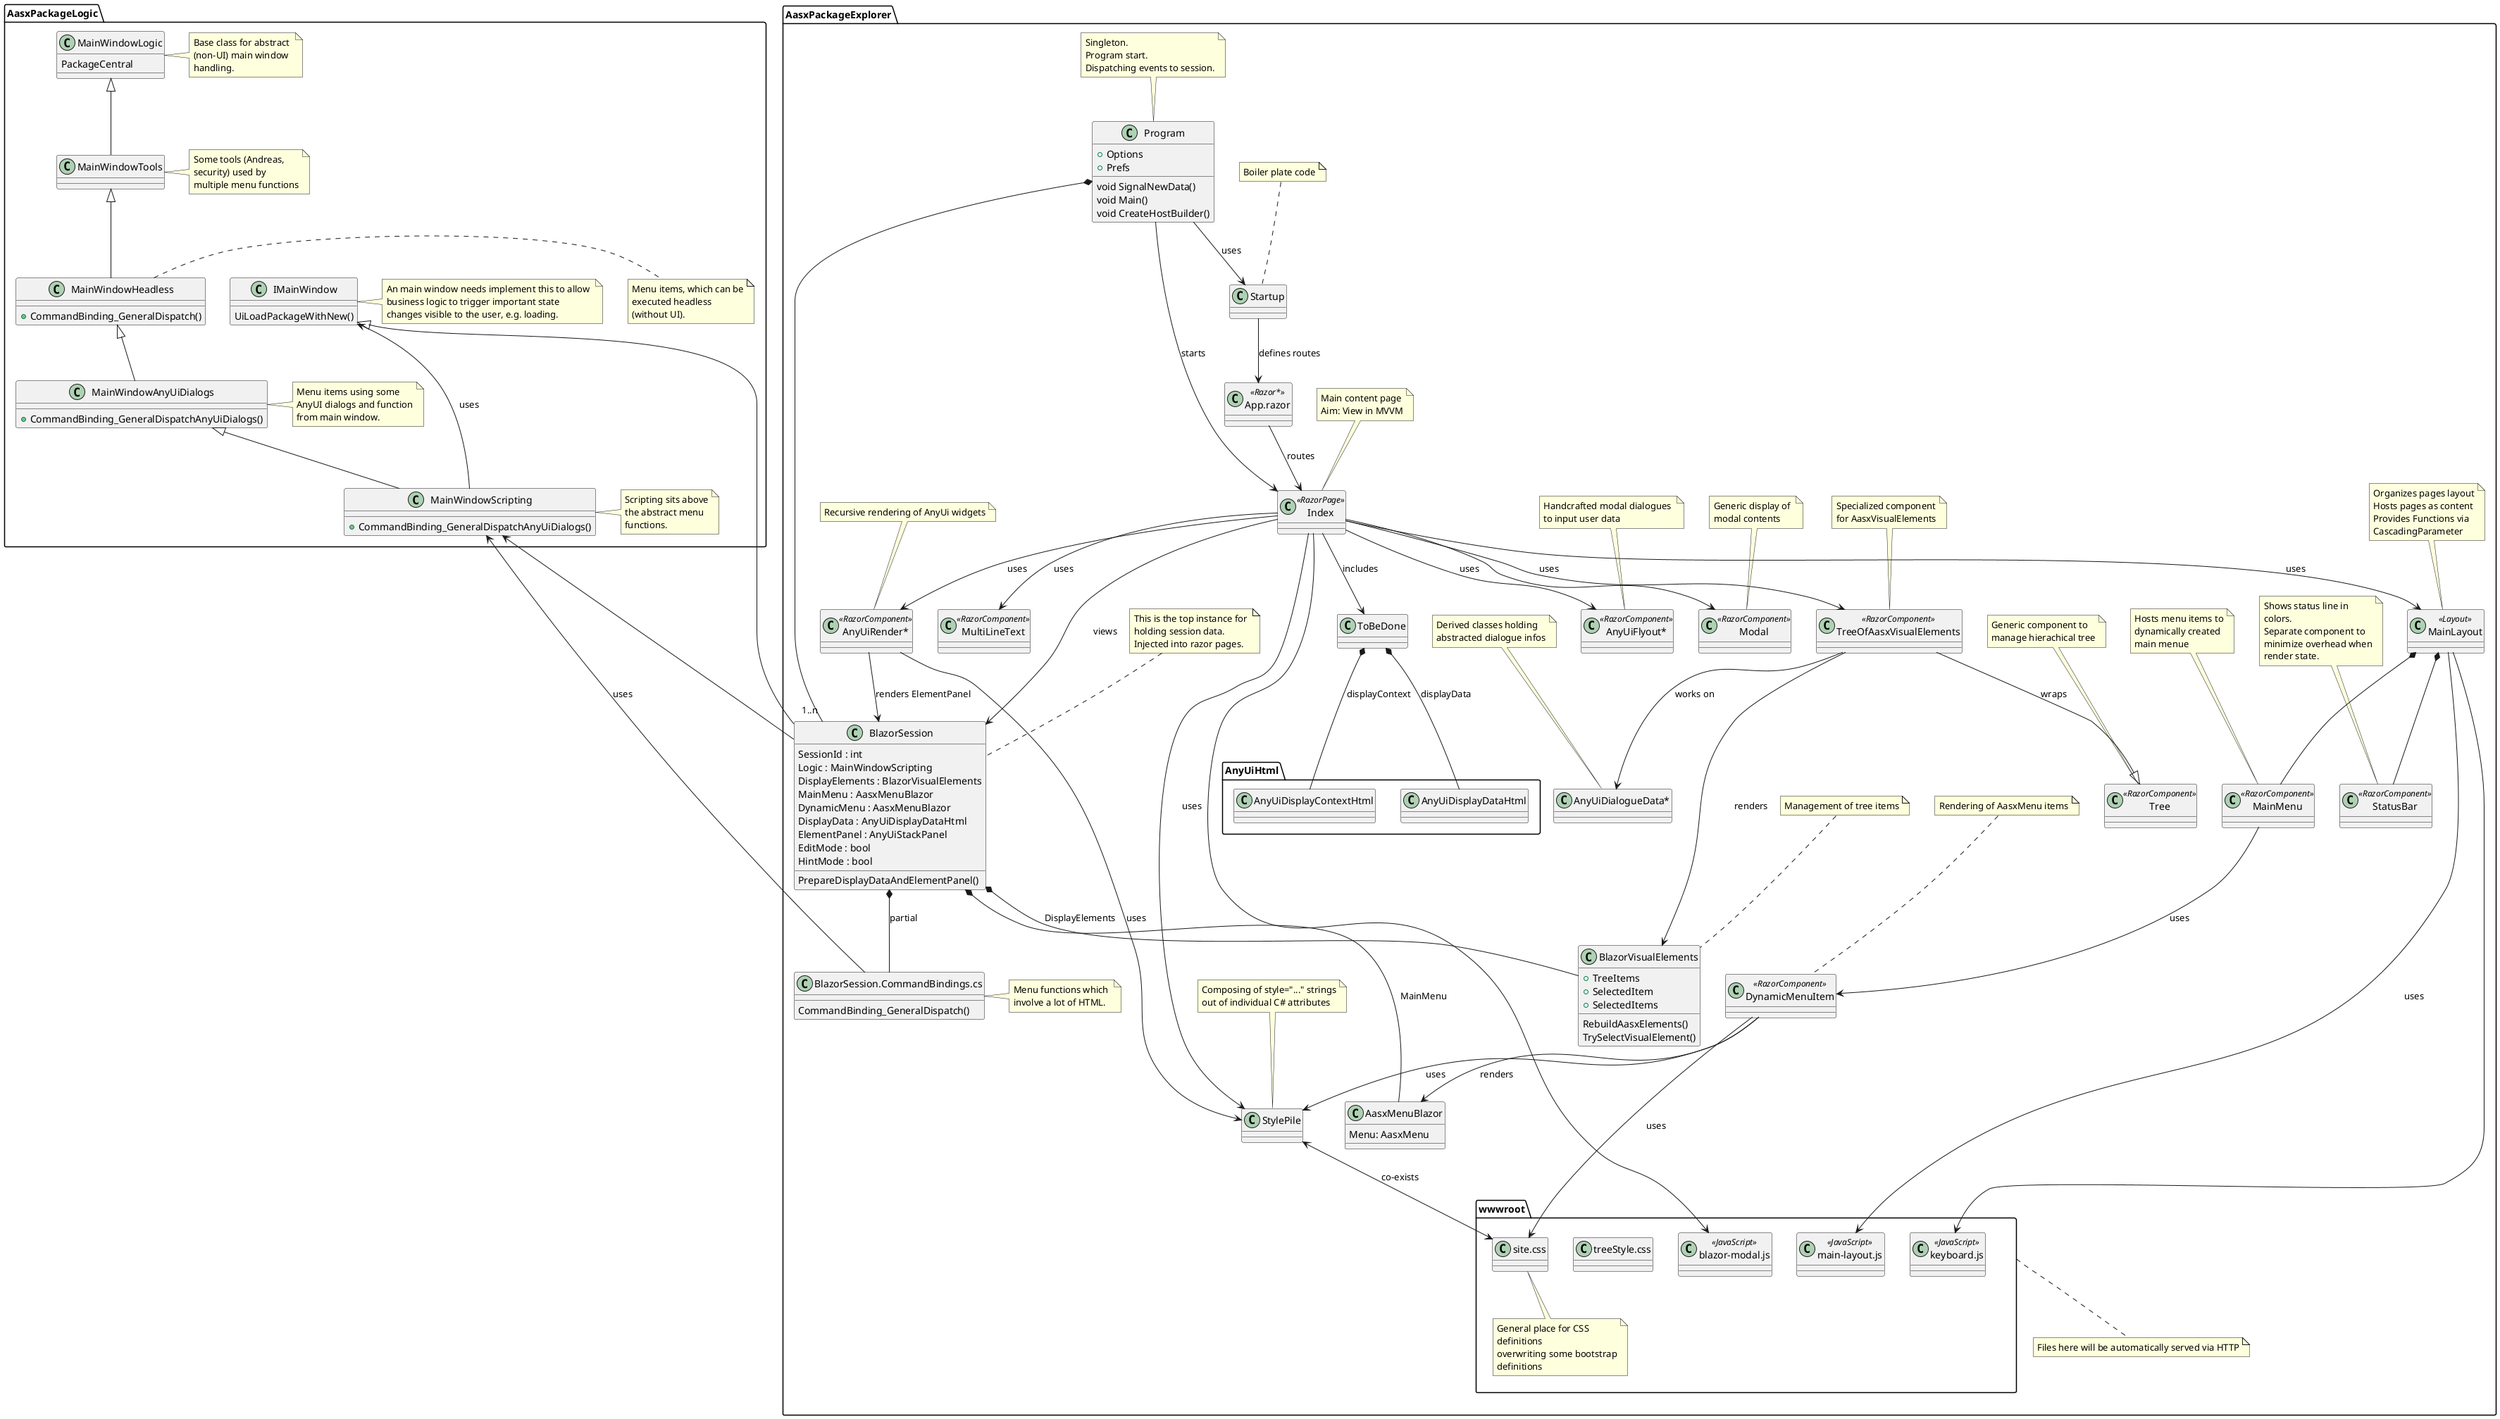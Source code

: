 ﻿@startuml

package AasxPackageLogic {

class MainWindowLogic {
  PackageCentral
}
note right
  Base class for abstract 
  (non-UI) main window
  handling.
end note

class MainWindowTools
note right
  Some tools (Andreas,
  security) used by
  multiple menu functions
end note

MainWindowLogic <|-- MainWindowTools

class MainWindowHeadless {
  + CommandBinding_GeneralDispatch()
}
note right
  Menu items, which can be
  executed headless 
  (without UI).
end note

class MainWindowAnyUiDialogs {
  + CommandBinding_GeneralDispatchAnyUiDialogs()
}
note right
  Menu items using some 
  AnyUI dialogs and function
  from main window.
end note

class MainWindowScripting {
  + CommandBinding_GeneralDispatchAnyUiDialogs()
}
note right
  Scripting sits above
  the abstract menu
  functions.
end note

MainWindowTools <|-- MainWindowHeadless

MainWindowHeadless <|-- MainWindowAnyUiDialogs

MainWindowAnyUiDialogs <|-- MainWindowScripting

IMainWindow <--- MainWindowScripting : uses

class IMainWindow {
  UiLoadPackageWithNew()
}
note right
  An main window needs implement this to allow 
  business logic to trigger important state 
  changes visible to the user, e.g. loading.
end note

}

package AasxPackageExplorer {

class Program
{
  + Options
  + Prefs
  void SignalNewData()
  void Main()
  void CreateHostBuilder()
}
note top
  Singleton.
  Program start.
  Dispatching events to session.
end note

class Startup
note top
  Boiler plate code
end note

class "App.razor" as AppRazor <<Razor*>>

class BlazorSession
{
  SessionId : int
  Logic : MainWindowScripting
  DisplayElements : BlazorVisualElements
  MainMenu : AasxMenuBlazor
  DynamicMenu : AasxMenuBlazor
  DisplayData : AnyUiDisplayDataHtml
  ElementPanel : AnyUiStackPanel
  EditMode : bool
  HintMode : bool
  PrepareDisplayDataAndElementPanel()
}
note top
  This is the top instance for 
  holding session data.
  Injected into razor pages.
end note

class "BlazorSession.CommandBindings.cs" as BlazorSessionCommandBindings {
  CommandBinding_GeneralDispatch()
}
note right
  Menu functions which 
  involve a lot of HTML.
end note

BlazorSession *-- BlazorSessionCommandBindings : partial

MainWindowScripting <-- BlazorSessionCommandBindings : uses

class BlazorVisualElements
{
  + TreeItems
  + SelectedItem
  + SelectedItems
  RebuildAasxElements()
  TrySelectVisualElement()
}
note top
  Management of tree items
end note

class Index <<RazorPage>>
note top
  Main content page
  Aim: View in MVVM
end note

package AnyUiHtml
{
  class AnyUiDisplayDataHtml
  class AnyUiDisplayContextHtml
}

class MainLayout <<Layout>>
note top
  Organizes pages layout
  Hosts pages as content
  Provides Functions via 
  CascadingParameter
end note

class MainMenu <<RazorComponent>>
note top
  Hosts menu items to
  dynamically created
  main menue
end note

MainLayout *-- MainMenu

class StatusBar <<RazorComponent>>
note top
  Shows status line in
  colors.
  Separate component to
  minimize overhead when
  render state.
end note

MainLayout *-- StatusBar


class Tree <<RazorComponent>>
note top
  Generic component to 
  manage hierachical tree
end note

class TreeOfAasxVisualElements <<RazorComponent>>
note top
  Specialized component
  for AasxVisualElements
end note

class MultiLineText <<RazorComponent>>

class Modal <<RazorComponent>>
note top
  Generic display of 
  modal contents
end note

class DynamicMenuItem <<RazorComponent>>
note top
  Rendering of AasxMenu items
end note

class "AnyUiRender*" as AnyUiRenderStar <<RazorComponent>>
note top
  Recursive rendering of AnyUi widgets
end note

class "AnyUiDialogueData*" as AnyUiDialogueDataStar
note top
  Derived classes holding 
  abstracted dialogue infos
end note

class "AnyUiFlyout*" as AnyUiFlyoutStar <<RazorComponent>>
note top
  Handcrafted modal dialogues 
  to input user data
end note

class StylePile
note top
  Composing of style="..." strings
  out of individual C# attributes
end note

class AasxMenuBlazor
{
  Menu: AasxMenu
}

Package wwwroot
{
  class "main-layout.js" as MainLayoutJs <<JavaScript>>
  
  class "blazor-modal.js" as BlazorModalJs <<JavaScript>>
  
  class "keyboard.js" as KeyboardJs <<JavaScript>>

  class "treeStyle.css" as TreeStyleCss

  class "site.css" as SiteCss
  note bottom
    General place for CSS 
    definitions
    overwriting some bootstrap
    definitions  
  end note

}
note bottom of wwwroot
  Files here will be automatically served via HTTP
end note

Program *-- "1..n" BlazorSession

MainWindowScripting <--- BlazorSession
IMainWindow <|--- BlazorSession

BlazorSession *-- BlazorVisualElements : DisplayElements
BlazorSession *-- AasxMenuBlazor : MainMenu

Program --> Index : starts

Program --> Startup : uses
Startup --> AppRazor : defines routes

AppRazor --> Index : routes

Index --> BlazorSession : views
Index --> MainLayout : uses
Index --> TreeOfAasxVisualElements : uses
Index --> AnyUiFlyoutStar : uses

TreeOfAasxVisualElements --> AnyUiDialogueDataStar : works on

TreeOfAasxVisualElements --|> Tree : wraps

Index --> MultiLineText : uses
Index --> AnyUiRenderStar : uses

AnyUiRenderStar --> BlazorSession : renders ElementPanel


TreeOfAasxVisualElements --> BlazorVisualElements : renders

class ToBeDone
ToBeDone *-- AnyUiDisplayContextHtml : displayContext
ToBeDone *-- AnyUiDisplayDataHtml: displayData

Index --> ToBeDone : includes

AnyUiRenderStar --> StylePile : uses
Index --> StylePile : uses
DynamicMenuItem--> StylePile : uses
DynamicMenuItem--> SiteCss : uses
DynamicMenuItem --> AasxMenuBlazor : renders

MainLayout --> MainLayoutJs : uses
MainMenu --> DynamicMenuItem : uses

Index --> Modal
Index --> BlazorModalJs

MainLayout --> KeyboardJs

StylePile <--> SiteCss : co-exists

}

@enduml